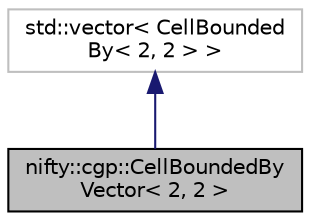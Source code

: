 digraph "nifty::cgp::CellBoundedByVector&lt; 2, 2 &gt;"
{
  edge [fontname="Helvetica",fontsize="10",labelfontname="Helvetica",labelfontsize="10"];
  node [fontname="Helvetica",fontsize="10",shape=record];
  Node1 [label="nifty::cgp::CellBoundedBy\lVector\< 2, 2 \>",height=0.2,width=0.4,color="black", fillcolor="grey75", style="filled", fontcolor="black"];
  Node2 -> Node1 [dir="back",color="midnightblue",fontsize="10",style="solid",fontname="Helvetica"];
  Node2 [label="std::vector\< CellBounded\lBy\< 2, 2 \> \>",height=0.2,width=0.4,color="grey75", fillcolor="white", style="filled"];
}
